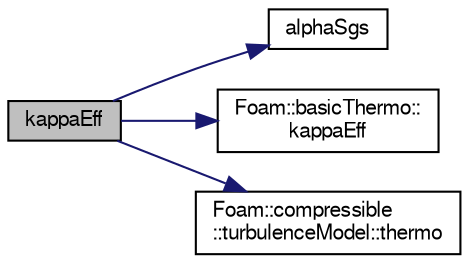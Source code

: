 digraph "kappaEff"
{
  bgcolor="transparent";
  edge [fontname="FreeSans",fontsize="10",labelfontname="FreeSans",labelfontsize="10"];
  node [fontname="FreeSans",fontsize="10",shape=record];
  rankdir="LR";
  Node747 [label="kappaEff",height=0.2,width=0.4,color="black", fillcolor="grey75", style="filled", fontcolor="black"];
  Node747 -> Node748 [color="midnightblue",fontsize="10",style="solid",fontname="FreeSans"];
  Node748 [label="alphaSgs",height=0.2,width=0.4,color="black",URL="$a30634.html#af5d4984464a5421e96cf83571c0e7a96",tooltip="Return the SGS turbulent thermal diffusivity. "];
  Node747 -> Node749 [color="midnightblue",fontsize="10",style="solid",fontname="FreeSans"];
  Node749 [label="Foam::basicThermo::\lkappaEff",height=0.2,width=0.4,color="black",URL="$a29734.html#a21fb150dfa30d738f07bb931152fde4f",tooltip="Effective thermal diffusivity for temperature. "];
  Node747 -> Node750 [color="midnightblue",fontsize="10",style="solid",fontname="FreeSans"];
  Node750 [label="Foam::compressible\l::turbulenceModel::thermo",height=0.2,width=0.4,color="black",URL="$a30818.html#add0b7ef56f878b21b4dec428bb69592a",tooltip="Access function to thermophysical model. "];
}
